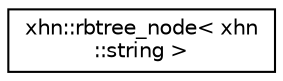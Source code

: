 digraph "Graphical Class Hierarchy"
{
  edge [fontname="Helvetica",fontsize="10",labelfontname="Helvetica",labelfontsize="10"];
  node [fontname="Helvetica",fontsize="10",shape=record];
  rankdir="LR";
  Node1 [label="xhn::rbtree_node\< xhn\l::string \>",height=0.2,width=0.4,color="black", fillcolor="white", style="filled",URL="$classxhn_1_1rbtree__node.html"];
}

